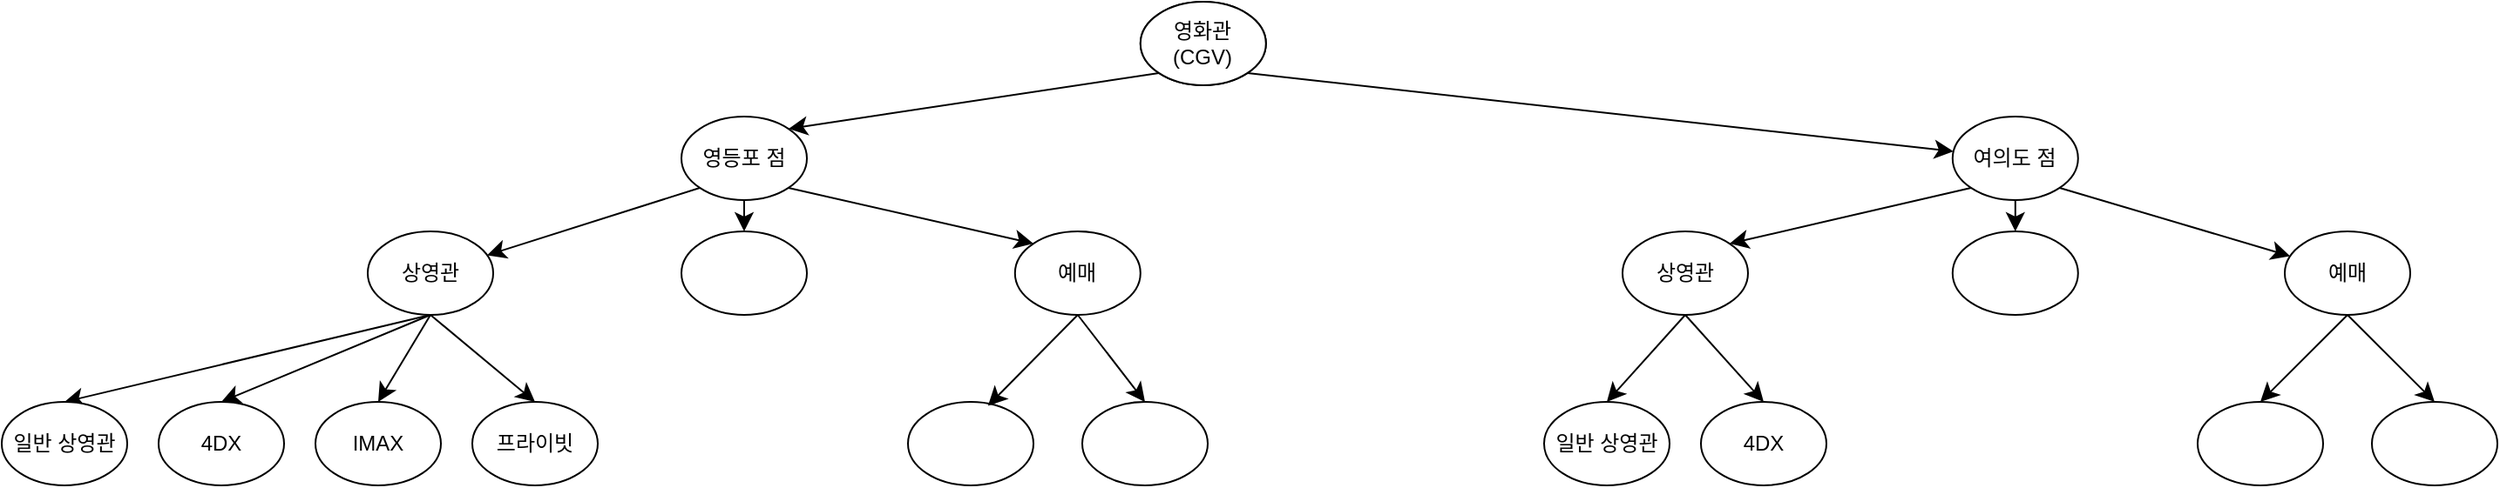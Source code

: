 <mxfile version="26.1.3">
  <diagram id="C5RBs43oDa-KdzZeNtuy" name="Page-1">
    <mxGraphModel dx="2403" dy="873" grid="1" gridSize="10" guides="1" tooltips="1" connect="1" arrows="1" fold="1" page="1" pageScale="1" pageWidth="827" pageHeight="1169" math="0" shadow="0">
      <root>
        <mxCell id="WIyWlLk6GJQsqaUBKTNV-0" />
        <mxCell id="WIyWlLk6GJQsqaUBKTNV-1" parent="WIyWlLk6GJQsqaUBKTNV-0" />
        <mxCell id="2KHYEN3B9HOBNsR7ACnq-0" value="" style="ellipse;whiteSpace=wrap;html=1;" vertex="1" parent="WIyWlLk6GJQsqaUBKTNV-1">
          <mxGeometry x="-436.6" y="20" width="72" height="48" as="geometry" />
        </mxCell>
        <mxCell id="2KHYEN3B9HOBNsR7ACnq-12" style="edgeStyle=none;curved=1;rounded=0;orthogonalLoop=1;jettySize=auto;html=1;exitX=0;exitY=1;exitDx=0;exitDy=0;entryX=1;entryY=0;entryDx=0;entryDy=0;fontSize=12;startSize=8;endSize=8;" edge="1" parent="WIyWlLk6GJQsqaUBKTNV-1" source="2KHYEN3B9HOBNsR7ACnq-1" target="2KHYEN3B9HOBNsR7ACnq-3">
          <mxGeometry relative="1" as="geometry" />
        </mxCell>
        <mxCell id="2KHYEN3B9HOBNsR7ACnq-13" style="edgeStyle=none;curved=1;rounded=0;orthogonalLoop=1;jettySize=auto;html=1;exitX=1;exitY=1;exitDx=0;exitDy=0;fontSize=12;startSize=8;endSize=8;" edge="1" parent="WIyWlLk6GJQsqaUBKTNV-1" source="2KHYEN3B9HOBNsR7ACnq-1" target="2KHYEN3B9HOBNsR7ACnq-2">
          <mxGeometry relative="1" as="geometry">
            <mxPoint x="-53.367" y="60.715" as="sourcePoint" />
          </mxGeometry>
        </mxCell>
        <mxCell id="2KHYEN3B9HOBNsR7ACnq-1" value="영화관&lt;div&gt;(CGV)&lt;/div&gt;" style="ellipse;whiteSpace=wrap;html=1;" vertex="1" parent="WIyWlLk6GJQsqaUBKTNV-1">
          <mxGeometry x="-436.6" y="20" width="72" height="48" as="geometry" />
        </mxCell>
        <mxCell id="2KHYEN3B9HOBNsR7ACnq-14" style="edgeStyle=none;curved=1;rounded=0;orthogonalLoop=1;jettySize=auto;html=1;exitX=1;exitY=1;exitDx=0;exitDy=0;fontSize=12;startSize=8;endSize=8;" edge="1" parent="WIyWlLk6GJQsqaUBKTNV-1" source="2KHYEN3B9HOBNsR7ACnq-2" target="2KHYEN3B9HOBNsR7ACnq-9">
          <mxGeometry relative="1" as="geometry" />
        </mxCell>
        <mxCell id="2KHYEN3B9HOBNsR7ACnq-15" style="edgeStyle=none;curved=1;rounded=0;orthogonalLoop=1;jettySize=auto;html=1;exitX=0;exitY=1;exitDx=0;exitDy=0;entryX=1;entryY=0;entryDx=0;entryDy=0;fontSize=12;startSize=8;endSize=8;" edge="1" parent="WIyWlLk6GJQsqaUBKTNV-1" source="2KHYEN3B9HOBNsR7ACnq-2" target="2KHYEN3B9HOBNsR7ACnq-7">
          <mxGeometry relative="1" as="geometry" />
        </mxCell>
        <mxCell id="2KHYEN3B9HOBNsR7ACnq-18" style="edgeStyle=none;curved=1;rounded=0;orthogonalLoop=1;jettySize=auto;html=1;exitX=0.5;exitY=1;exitDx=0;exitDy=0;entryX=0.5;entryY=0;entryDx=0;entryDy=0;fontSize=12;startSize=8;endSize=8;" edge="1" parent="WIyWlLk6GJQsqaUBKTNV-1" source="2KHYEN3B9HOBNsR7ACnq-2" target="2KHYEN3B9HOBNsR7ACnq-8">
          <mxGeometry relative="1" as="geometry" />
        </mxCell>
        <mxCell id="2KHYEN3B9HOBNsR7ACnq-2" value="여의도 점" style="ellipse;whiteSpace=wrap;html=1;" vertex="1" parent="WIyWlLk6GJQsqaUBKTNV-1">
          <mxGeometry x="29.4" y="86" width="72" height="48" as="geometry" />
        </mxCell>
        <mxCell id="2KHYEN3B9HOBNsR7ACnq-11" style="edgeStyle=none;curved=1;rounded=0;orthogonalLoop=1;jettySize=auto;html=1;exitX=0;exitY=1;exitDx=0;exitDy=0;fontSize=12;startSize=8;endSize=8;" edge="1" parent="WIyWlLk6GJQsqaUBKTNV-1" source="2KHYEN3B9HOBNsR7ACnq-3" target="2KHYEN3B9HOBNsR7ACnq-4">
          <mxGeometry relative="1" as="geometry" />
        </mxCell>
        <mxCell id="2KHYEN3B9HOBNsR7ACnq-16" style="edgeStyle=none;curved=1;rounded=0;orthogonalLoop=1;jettySize=auto;html=1;exitX=1;exitY=1;exitDx=0;exitDy=0;entryX=0;entryY=0;entryDx=0;entryDy=0;fontSize=12;startSize=8;endSize=8;" edge="1" parent="WIyWlLk6GJQsqaUBKTNV-1" source="2KHYEN3B9HOBNsR7ACnq-3" target="2KHYEN3B9HOBNsR7ACnq-6">
          <mxGeometry relative="1" as="geometry" />
        </mxCell>
        <mxCell id="2KHYEN3B9HOBNsR7ACnq-17" style="edgeStyle=none;curved=1;rounded=0;orthogonalLoop=1;jettySize=auto;html=1;exitX=0.5;exitY=1;exitDx=0;exitDy=0;entryX=0.5;entryY=0;entryDx=0;entryDy=0;fontSize=12;startSize=8;endSize=8;" edge="1" parent="WIyWlLk6GJQsqaUBKTNV-1" source="2KHYEN3B9HOBNsR7ACnq-3" target="2KHYEN3B9HOBNsR7ACnq-5">
          <mxGeometry relative="1" as="geometry" />
        </mxCell>
        <mxCell id="2KHYEN3B9HOBNsR7ACnq-3" value="영등포 점" style="ellipse;whiteSpace=wrap;html=1;" vertex="1" parent="WIyWlLk6GJQsqaUBKTNV-1">
          <mxGeometry x="-700" y="86" width="72" height="48" as="geometry" />
        </mxCell>
        <mxCell id="2KHYEN3B9HOBNsR7ACnq-24" style="edgeStyle=none;curved=1;rounded=0;orthogonalLoop=1;jettySize=auto;html=1;exitX=0.5;exitY=1;exitDx=0;exitDy=0;entryX=0.5;entryY=0;entryDx=0;entryDy=0;fontSize=12;startSize=8;endSize=8;" edge="1" parent="WIyWlLk6GJQsqaUBKTNV-1" source="2KHYEN3B9HOBNsR7ACnq-4" target="2KHYEN3B9HOBNsR7ACnq-22">
          <mxGeometry relative="1" as="geometry" />
        </mxCell>
        <mxCell id="2KHYEN3B9HOBNsR7ACnq-25" style="edgeStyle=none;curved=1;rounded=0;orthogonalLoop=1;jettySize=auto;html=1;exitX=0.5;exitY=1;exitDx=0;exitDy=0;entryX=0.5;entryY=0;entryDx=0;entryDy=0;fontSize=12;startSize=8;endSize=8;" edge="1" parent="WIyWlLk6GJQsqaUBKTNV-1" source="2KHYEN3B9HOBNsR7ACnq-4" target="2KHYEN3B9HOBNsR7ACnq-23">
          <mxGeometry relative="1" as="geometry" />
        </mxCell>
        <mxCell id="2KHYEN3B9HOBNsR7ACnq-26" style="edgeStyle=none;curved=1;rounded=0;orthogonalLoop=1;jettySize=auto;html=1;exitX=0.5;exitY=1;exitDx=0;exitDy=0;entryX=0.5;entryY=0;entryDx=0;entryDy=0;fontSize=12;startSize=8;endSize=8;" edge="1" parent="WIyWlLk6GJQsqaUBKTNV-1" source="2KHYEN3B9HOBNsR7ACnq-4" target="2KHYEN3B9HOBNsR7ACnq-20">
          <mxGeometry relative="1" as="geometry" />
        </mxCell>
        <mxCell id="2KHYEN3B9HOBNsR7ACnq-27" style="edgeStyle=none;curved=1;rounded=0;orthogonalLoop=1;jettySize=auto;html=1;exitX=0.5;exitY=1;exitDx=0;exitDy=0;entryX=0.5;entryY=0;entryDx=0;entryDy=0;fontSize=12;startSize=8;endSize=8;" edge="1" parent="WIyWlLk6GJQsqaUBKTNV-1" source="2KHYEN3B9HOBNsR7ACnq-4" target="2KHYEN3B9HOBNsR7ACnq-21">
          <mxGeometry relative="1" as="geometry" />
        </mxCell>
        <mxCell id="2KHYEN3B9HOBNsR7ACnq-4" value="상영관" style="ellipse;whiteSpace=wrap;html=1;" vertex="1" parent="WIyWlLk6GJQsqaUBKTNV-1">
          <mxGeometry x="-880" y="152" width="72" height="48" as="geometry" />
        </mxCell>
        <mxCell id="2KHYEN3B9HOBNsR7ACnq-5" value="" style="ellipse;whiteSpace=wrap;html=1;" vertex="1" parent="WIyWlLk6GJQsqaUBKTNV-1">
          <mxGeometry x="-700" y="152" width="72" height="48" as="geometry" />
        </mxCell>
        <mxCell id="2KHYEN3B9HOBNsR7ACnq-38" style="edgeStyle=none;curved=1;rounded=0;orthogonalLoop=1;jettySize=auto;html=1;exitX=0.5;exitY=1;exitDx=0;exitDy=0;entryX=0.5;entryY=0;entryDx=0;entryDy=0;fontSize=12;startSize=8;endSize=8;" edge="1" parent="WIyWlLk6GJQsqaUBKTNV-1" source="2KHYEN3B9HOBNsR7ACnq-6" target="2KHYEN3B9HOBNsR7ACnq-37">
          <mxGeometry relative="1" as="geometry" />
        </mxCell>
        <mxCell id="2KHYEN3B9HOBNsR7ACnq-6" value="예매" style="ellipse;whiteSpace=wrap;html=1;" vertex="1" parent="WIyWlLk6GJQsqaUBKTNV-1">
          <mxGeometry x="-508.6" y="152" width="72" height="48" as="geometry" />
        </mxCell>
        <mxCell id="2KHYEN3B9HOBNsR7ACnq-34" style="edgeStyle=none;curved=1;rounded=0;orthogonalLoop=1;jettySize=auto;html=1;exitX=0.5;exitY=1;exitDx=0;exitDy=0;entryX=0.5;entryY=0;entryDx=0;entryDy=0;fontSize=12;startSize=8;endSize=8;" edge="1" parent="WIyWlLk6GJQsqaUBKTNV-1" source="2KHYEN3B9HOBNsR7ACnq-7" target="2KHYEN3B9HOBNsR7ACnq-28">
          <mxGeometry relative="1" as="geometry" />
        </mxCell>
        <mxCell id="2KHYEN3B9HOBNsR7ACnq-35" style="edgeStyle=none;curved=1;rounded=0;orthogonalLoop=1;jettySize=auto;html=1;exitX=0.5;exitY=1;exitDx=0;exitDy=0;entryX=0.5;entryY=0;entryDx=0;entryDy=0;fontSize=12;startSize=8;endSize=8;" edge="1" parent="WIyWlLk6GJQsqaUBKTNV-1" source="2KHYEN3B9HOBNsR7ACnq-7" target="2KHYEN3B9HOBNsR7ACnq-29">
          <mxGeometry relative="1" as="geometry" />
        </mxCell>
        <mxCell id="2KHYEN3B9HOBNsR7ACnq-7" value="상영관" style="ellipse;whiteSpace=wrap;html=1;" vertex="1" parent="WIyWlLk6GJQsqaUBKTNV-1">
          <mxGeometry x="-160.0" y="152" width="72" height="48" as="geometry" />
        </mxCell>
        <mxCell id="2KHYEN3B9HOBNsR7ACnq-8" value="" style="ellipse;whiteSpace=wrap;html=1;" vertex="1" parent="WIyWlLk6GJQsqaUBKTNV-1">
          <mxGeometry x="29.4" y="152" width="72" height="48" as="geometry" />
        </mxCell>
        <mxCell id="2KHYEN3B9HOBNsR7ACnq-42" style="edgeStyle=none;curved=1;rounded=0;orthogonalLoop=1;jettySize=auto;html=1;exitX=0.5;exitY=1;exitDx=0;exitDy=0;entryX=0.5;entryY=0;entryDx=0;entryDy=0;fontSize=12;startSize=8;endSize=8;" edge="1" parent="WIyWlLk6GJQsqaUBKTNV-1" source="2KHYEN3B9HOBNsR7ACnq-9" target="2KHYEN3B9HOBNsR7ACnq-41">
          <mxGeometry relative="1" as="geometry" />
        </mxCell>
        <mxCell id="2KHYEN3B9HOBNsR7ACnq-43" style="edgeStyle=none;curved=1;rounded=0;orthogonalLoop=1;jettySize=auto;html=1;exitX=0.5;exitY=1;exitDx=0;exitDy=0;entryX=0.5;entryY=0;entryDx=0;entryDy=0;fontSize=12;startSize=8;endSize=8;" edge="1" parent="WIyWlLk6GJQsqaUBKTNV-1" source="2KHYEN3B9HOBNsR7ACnq-9" target="2KHYEN3B9HOBNsR7ACnq-40">
          <mxGeometry relative="1" as="geometry" />
        </mxCell>
        <mxCell id="2KHYEN3B9HOBNsR7ACnq-9" value="예매" style="ellipse;whiteSpace=wrap;html=1;" vertex="1" parent="WIyWlLk6GJQsqaUBKTNV-1">
          <mxGeometry x="220.0" y="152" width="72" height="48" as="geometry" />
        </mxCell>
        <mxCell id="2KHYEN3B9HOBNsR7ACnq-20" value="4DX" style="ellipse;whiteSpace=wrap;html=1;" vertex="1" parent="WIyWlLk6GJQsqaUBKTNV-1">
          <mxGeometry x="-1000" y="250" width="72" height="48" as="geometry" />
        </mxCell>
        <mxCell id="2KHYEN3B9HOBNsR7ACnq-21" value="일반 상영관" style="ellipse;whiteSpace=wrap;html=1;" vertex="1" parent="WIyWlLk6GJQsqaUBKTNV-1">
          <mxGeometry x="-1090" y="250" width="72" height="48" as="geometry" />
        </mxCell>
        <mxCell id="2KHYEN3B9HOBNsR7ACnq-22" value="프라이빗" style="ellipse;whiteSpace=wrap;html=1;" vertex="1" parent="WIyWlLk6GJQsqaUBKTNV-1">
          <mxGeometry x="-820" y="250" width="72" height="48" as="geometry" />
        </mxCell>
        <mxCell id="2KHYEN3B9HOBNsR7ACnq-23" value="IMAX" style="ellipse;whiteSpace=wrap;html=1;" vertex="1" parent="WIyWlLk6GJQsqaUBKTNV-1">
          <mxGeometry x="-910" y="250" width="72" height="48" as="geometry" />
        </mxCell>
        <mxCell id="2KHYEN3B9HOBNsR7ACnq-28" value="4DX" style="ellipse;whiteSpace=wrap;html=1;" vertex="1" parent="WIyWlLk6GJQsqaUBKTNV-1">
          <mxGeometry x="-115" y="250" width="72" height="48" as="geometry" />
        </mxCell>
        <mxCell id="2KHYEN3B9HOBNsR7ACnq-29" value="일반 상영관" style="ellipse;whiteSpace=wrap;html=1;" vertex="1" parent="WIyWlLk6GJQsqaUBKTNV-1">
          <mxGeometry x="-205" y="250" width="72" height="48" as="geometry" />
        </mxCell>
        <mxCell id="2KHYEN3B9HOBNsR7ACnq-36" value="" style="ellipse;whiteSpace=wrap;html=1;" vertex="1" parent="WIyWlLk6GJQsqaUBKTNV-1">
          <mxGeometry x="-570" y="250" width="72" height="48" as="geometry" />
        </mxCell>
        <mxCell id="2KHYEN3B9HOBNsR7ACnq-37" value="" style="ellipse;whiteSpace=wrap;html=1;" vertex="1" parent="WIyWlLk6GJQsqaUBKTNV-1">
          <mxGeometry x="-470" y="250" width="72" height="48" as="geometry" />
        </mxCell>
        <mxCell id="2KHYEN3B9HOBNsR7ACnq-39" style="edgeStyle=none;curved=1;rounded=0;orthogonalLoop=1;jettySize=auto;html=1;exitX=0.5;exitY=1;exitDx=0;exitDy=0;entryX=0.638;entryY=0.047;entryDx=0;entryDy=0;entryPerimeter=0;fontSize=12;startSize=8;endSize=8;" edge="1" parent="WIyWlLk6GJQsqaUBKTNV-1" source="2KHYEN3B9HOBNsR7ACnq-6" target="2KHYEN3B9HOBNsR7ACnq-36">
          <mxGeometry relative="1" as="geometry" />
        </mxCell>
        <mxCell id="2KHYEN3B9HOBNsR7ACnq-40" value="" style="ellipse;whiteSpace=wrap;html=1;" vertex="1" parent="WIyWlLk6GJQsqaUBKTNV-1">
          <mxGeometry x="170" y="250" width="72" height="48" as="geometry" />
        </mxCell>
        <mxCell id="2KHYEN3B9HOBNsR7ACnq-41" value="" style="ellipse;whiteSpace=wrap;html=1;" vertex="1" parent="WIyWlLk6GJQsqaUBKTNV-1">
          <mxGeometry x="270" y="250" width="72" height="48" as="geometry" />
        </mxCell>
      </root>
    </mxGraphModel>
  </diagram>
</mxfile>
